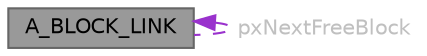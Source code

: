 digraph "A_BLOCK_LINK"
{
 // LATEX_PDF_SIZE
  bgcolor="transparent";
  edge [fontname=Helvetica,fontsize=10,labelfontname=Helvetica,labelfontsize=10];
  node [fontname=Helvetica,fontsize=10,shape=box,height=0.2,width=0.4];
  Node1 [id="Node000001",label="A_BLOCK_LINK",height=0.2,width=0.4,color="gray40", fillcolor="grey60", style="filled", fontcolor="black",tooltip="The linked list structure."];
  Node1 -> Node1 [id="edge2_Node000001_Node000001",dir="back",color="darkorchid3",style="dashed",tooltip=" ",label=<<TABLE CELLBORDER="0" BORDER="0"><TR><TD VALIGN="top" ALIGN="LEFT" CELLPADDING="1" CELLSPACING="0">pxNextFreeBlock</TD></TR>
</TABLE>> ,fontcolor="grey" ];
}
